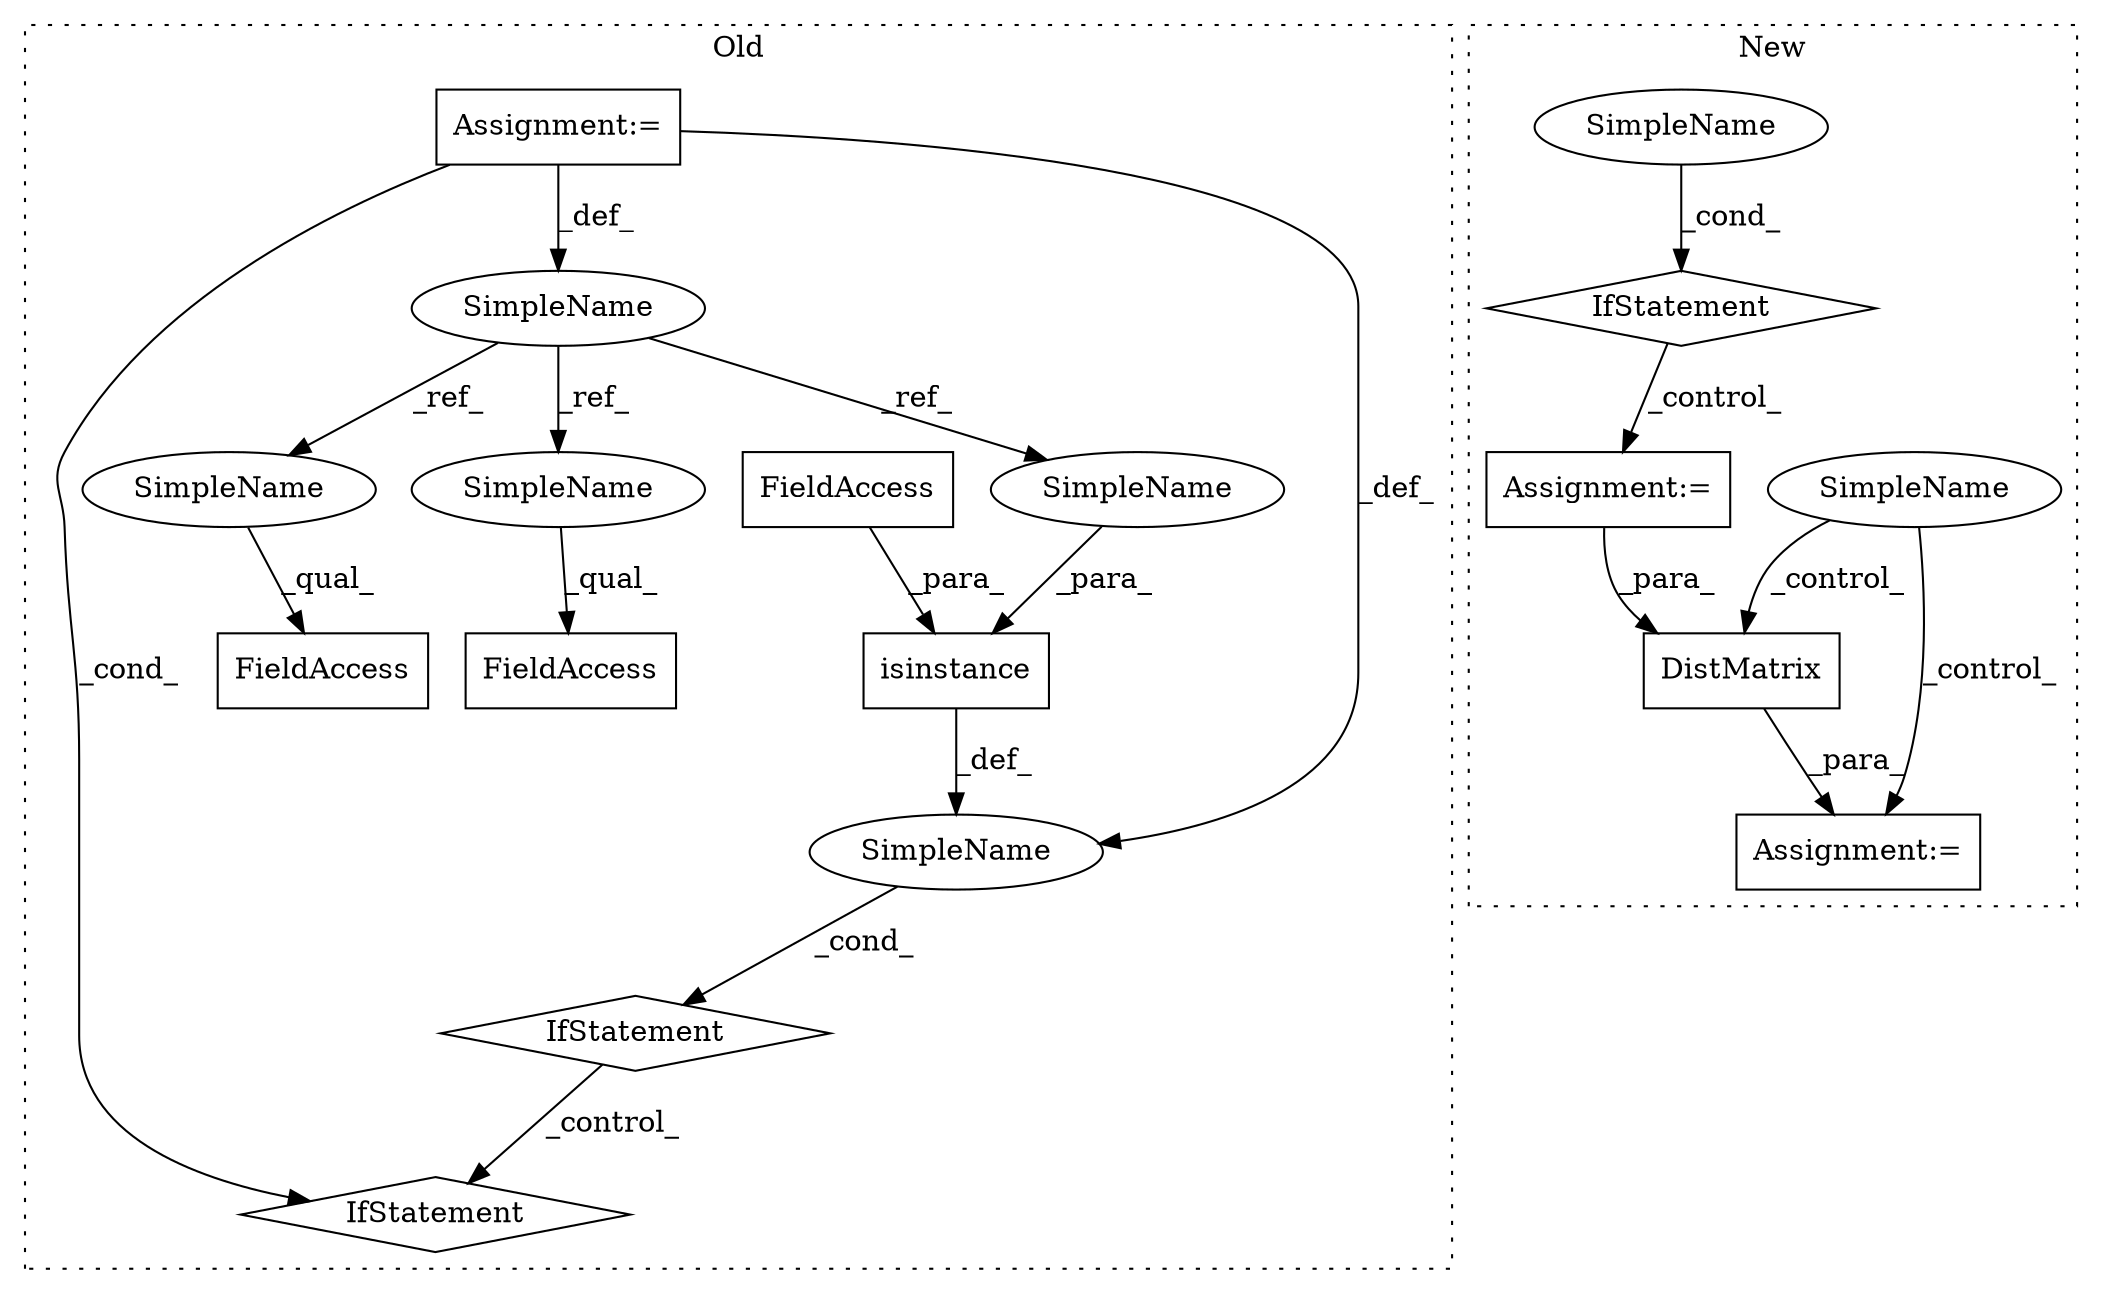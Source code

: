 digraph G {
subgraph cluster0 {
1 [label="IfStatement" a="25" s="8012" l="3" shape="diamond"];
3 [label="isinstance" a="32" s="7958,7988" l="11,1" shape="box"];
4 [label="SimpleName" a="42" s="7890" l="2" shape="ellipse"];
5 [label="FieldAccess" a="22" s="8015" l="4" shape="box"];
6 [label="SimpleName" a="42" s="" l="" shape="ellipse"];
7 [label="IfStatement" a="25" s="7989" l="3" shape="diamond"];
8 [label="FieldAccess" a="22" s="7992" l="4" shape="box"];
9 [label="FieldAccess" a="22" s="7972" l="16" shape="box"];
12 [label="Assignment:=" a="7" s="7890" l="2" shape="box"];
16 [label="SimpleName" a="42" s="7992" l="2" shape="ellipse"];
17 [label="SimpleName" a="42" s="7969" l="2" shape="ellipse"];
18 [label="SimpleName" a="42" s="8015" l="2" shape="ellipse"];
label = "Old";
style="dotted";
}
subgraph cluster1 {
2 [label="DistMatrix" a="32" s="4869,4884" l="11,1" shape="box"];
10 [label="SimpleName" a="42" s="" l="" shape="ellipse"];
11 [label="Assignment:=" a="7" s="4868" l="1" shape="box"];
13 [label="Assignment:=" a="7" s="4206" l="1" shape="box"];
14 [label="IfStatement" a="25" s="4180,4194" l="4,2" shape="diamond"];
15 [label="SimpleName" a="42" s="" l="" shape="ellipse"];
label = "New";
style="dotted";
}
2 -> 11 [label="_para_"];
3 -> 6 [label="_def_"];
4 -> 16 [label="_ref_"];
4 -> 18 [label="_ref_"];
4 -> 17 [label="_ref_"];
6 -> 7 [label="_cond_"];
7 -> 1 [label="_control_"];
9 -> 3 [label="_para_"];
10 -> 11 [label="_control_"];
10 -> 2 [label="_control_"];
12 -> 1 [label="_cond_"];
12 -> 6 [label="_def_"];
12 -> 4 [label="_def_"];
13 -> 2 [label="_para_"];
14 -> 13 [label="_control_"];
15 -> 14 [label="_cond_"];
16 -> 8 [label="_qual_"];
17 -> 3 [label="_para_"];
18 -> 5 [label="_qual_"];
}